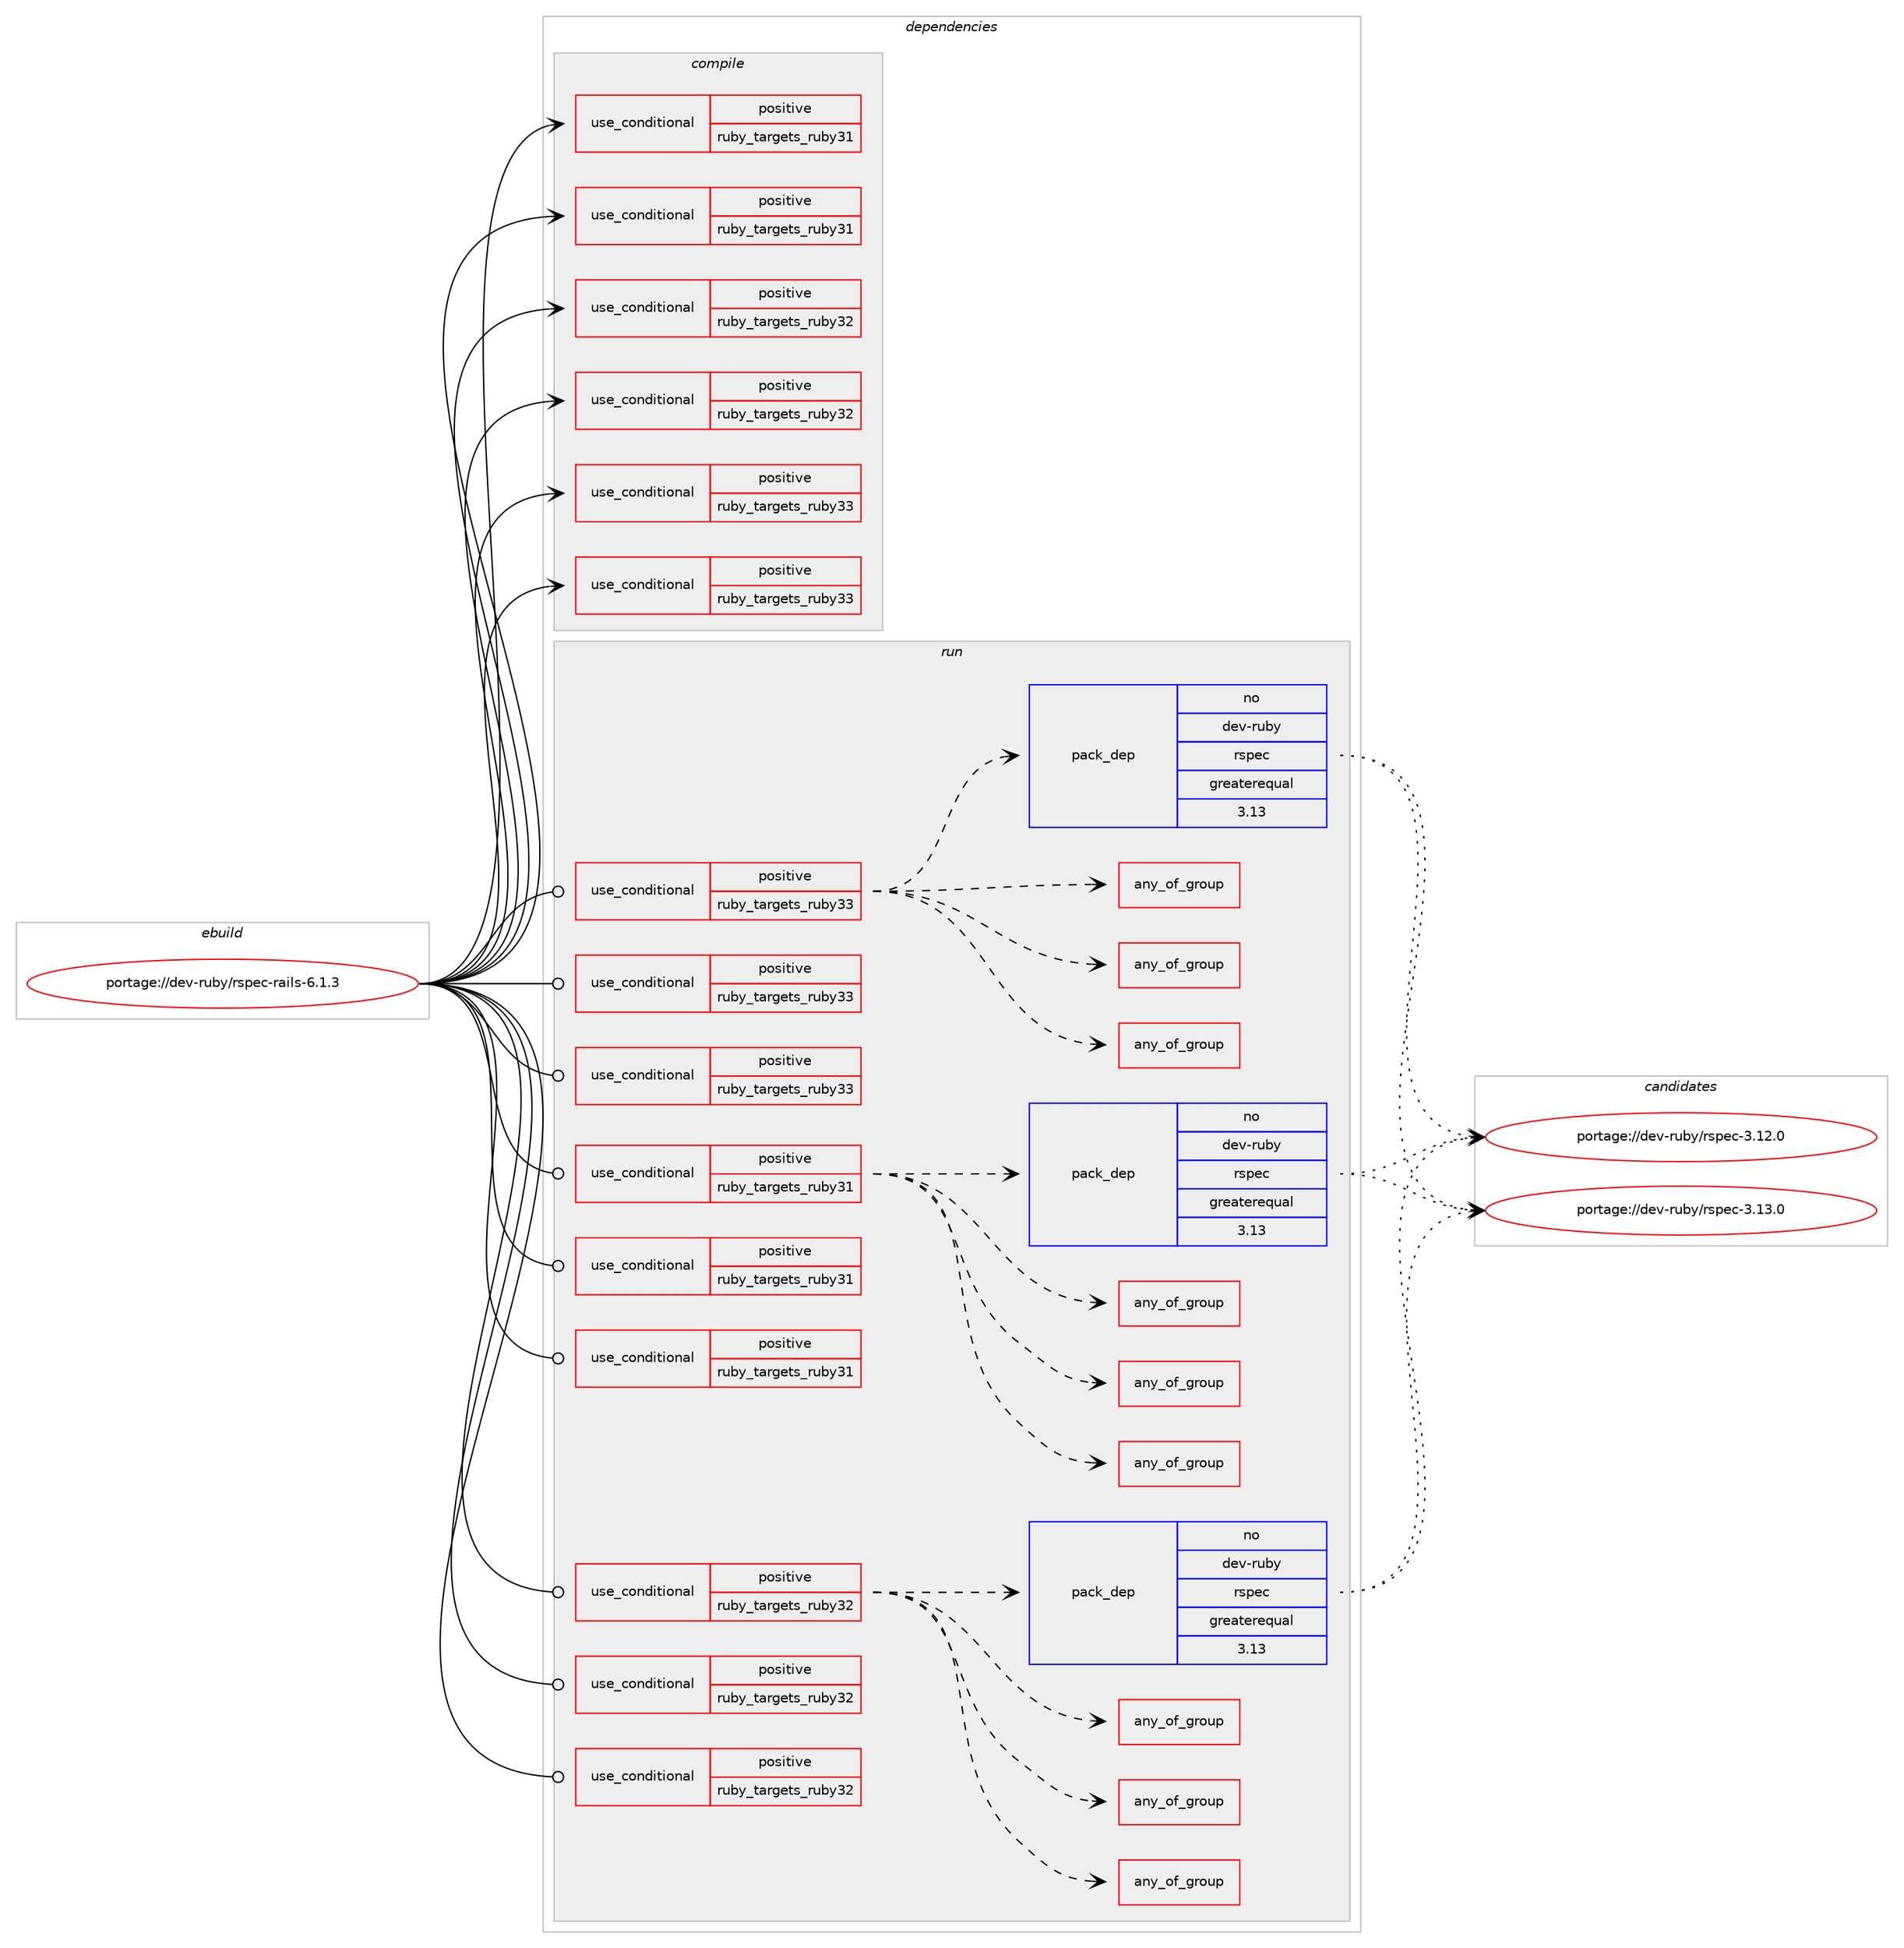 digraph prolog {

# *************
# Graph options
# *************

newrank=true;
concentrate=true;
compound=true;
graph [rankdir=LR,fontname=Helvetica,fontsize=10,ranksep=1.5];#, ranksep=2.5, nodesep=0.2];
edge  [arrowhead=vee];
node  [fontname=Helvetica,fontsize=10];

# **********
# The ebuild
# **********

subgraph cluster_leftcol {
color=gray;
rank=same;
label=<<i>ebuild</i>>;
id [label="portage://dev-ruby/rspec-rails-6.1.3", color=red, width=4, href="../dev-ruby/rspec-rails-6.1.3.svg"];
}

# ****************
# The dependencies
# ****************

subgraph cluster_midcol {
color=gray;
label=<<i>dependencies</i>>;
subgraph cluster_compile {
fillcolor="#eeeeee";
style=filled;
label=<<i>compile</i>>;
subgraph cond53772 {
dependency102496 [label=<<TABLE BORDER="0" CELLBORDER="1" CELLSPACING="0" CELLPADDING="4"><TR><TD ROWSPAN="3" CELLPADDING="10">use_conditional</TD></TR><TR><TD>positive</TD></TR><TR><TD>ruby_targets_ruby31</TD></TR></TABLE>>, shape=none, color=red];
# *** BEGIN UNKNOWN DEPENDENCY TYPE (TODO) ***
# dependency102496 -> package_dependency(portage://dev-ruby/rspec-rails-6.1.3,install,no,dev-lang,ruby,none,[,,],[slot(3.1)],[])
# *** END UNKNOWN DEPENDENCY TYPE (TODO) ***

}
id:e -> dependency102496:w [weight=20,style="solid",arrowhead="vee"];
subgraph cond53773 {
dependency102497 [label=<<TABLE BORDER="0" CELLBORDER="1" CELLSPACING="0" CELLPADDING="4"><TR><TD ROWSPAN="3" CELLPADDING="10">use_conditional</TD></TR><TR><TD>positive</TD></TR><TR><TD>ruby_targets_ruby31</TD></TR></TABLE>>, shape=none, color=red];
# *** BEGIN UNKNOWN DEPENDENCY TYPE (TODO) ***
# dependency102497 -> package_dependency(portage://dev-ruby/rspec-rails-6.1.3,install,no,virtual,rubygems,none,[,,],[],[use(enable(ruby_targets_ruby31),negative)])
# *** END UNKNOWN DEPENDENCY TYPE (TODO) ***

}
id:e -> dependency102497:w [weight=20,style="solid",arrowhead="vee"];
subgraph cond53774 {
dependency102498 [label=<<TABLE BORDER="0" CELLBORDER="1" CELLSPACING="0" CELLPADDING="4"><TR><TD ROWSPAN="3" CELLPADDING="10">use_conditional</TD></TR><TR><TD>positive</TD></TR><TR><TD>ruby_targets_ruby32</TD></TR></TABLE>>, shape=none, color=red];
# *** BEGIN UNKNOWN DEPENDENCY TYPE (TODO) ***
# dependency102498 -> package_dependency(portage://dev-ruby/rspec-rails-6.1.3,install,no,dev-lang,ruby,none,[,,],[slot(3.2)],[])
# *** END UNKNOWN DEPENDENCY TYPE (TODO) ***

}
id:e -> dependency102498:w [weight=20,style="solid",arrowhead="vee"];
subgraph cond53775 {
dependency102499 [label=<<TABLE BORDER="0" CELLBORDER="1" CELLSPACING="0" CELLPADDING="4"><TR><TD ROWSPAN="3" CELLPADDING="10">use_conditional</TD></TR><TR><TD>positive</TD></TR><TR><TD>ruby_targets_ruby32</TD></TR></TABLE>>, shape=none, color=red];
# *** BEGIN UNKNOWN DEPENDENCY TYPE (TODO) ***
# dependency102499 -> package_dependency(portage://dev-ruby/rspec-rails-6.1.3,install,no,virtual,rubygems,none,[,,],[],[use(enable(ruby_targets_ruby32),negative)])
# *** END UNKNOWN DEPENDENCY TYPE (TODO) ***

}
id:e -> dependency102499:w [weight=20,style="solid",arrowhead="vee"];
subgraph cond53776 {
dependency102500 [label=<<TABLE BORDER="0" CELLBORDER="1" CELLSPACING="0" CELLPADDING="4"><TR><TD ROWSPAN="3" CELLPADDING="10">use_conditional</TD></TR><TR><TD>positive</TD></TR><TR><TD>ruby_targets_ruby33</TD></TR></TABLE>>, shape=none, color=red];
# *** BEGIN UNKNOWN DEPENDENCY TYPE (TODO) ***
# dependency102500 -> package_dependency(portage://dev-ruby/rspec-rails-6.1.3,install,no,dev-lang,ruby,none,[,,],[slot(3.3)],[])
# *** END UNKNOWN DEPENDENCY TYPE (TODO) ***

}
id:e -> dependency102500:w [weight=20,style="solid",arrowhead="vee"];
subgraph cond53777 {
dependency102501 [label=<<TABLE BORDER="0" CELLBORDER="1" CELLSPACING="0" CELLPADDING="4"><TR><TD ROWSPAN="3" CELLPADDING="10">use_conditional</TD></TR><TR><TD>positive</TD></TR><TR><TD>ruby_targets_ruby33</TD></TR></TABLE>>, shape=none, color=red];
# *** BEGIN UNKNOWN DEPENDENCY TYPE (TODO) ***
# dependency102501 -> package_dependency(portage://dev-ruby/rspec-rails-6.1.3,install,no,virtual,rubygems,none,[,,],[],[use(enable(ruby_targets_ruby33),negative)])
# *** END UNKNOWN DEPENDENCY TYPE (TODO) ***

}
id:e -> dependency102501:w [weight=20,style="solid",arrowhead="vee"];
}
subgraph cluster_compileandrun {
fillcolor="#eeeeee";
style=filled;
label=<<i>compile and run</i>>;
}
subgraph cluster_run {
fillcolor="#eeeeee";
style=filled;
label=<<i>run</i>>;
subgraph cond53778 {
dependency102502 [label=<<TABLE BORDER="0" CELLBORDER="1" CELLSPACING="0" CELLPADDING="4"><TR><TD ROWSPAN="3" CELLPADDING="10">use_conditional</TD></TR><TR><TD>positive</TD></TR><TR><TD>ruby_targets_ruby31</TD></TR></TABLE>>, shape=none, color=red];
subgraph any1216 {
dependency102503 [label=<<TABLE BORDER="0" CELLBORDER="1" CELLSPACING="0" CELLPADDING="4"><TR><TD CELLPADDING="10">any_of_group</TD></TR></TABLE>>, shape=none, color=red];# *** BEGIN UNKNOWN DEPENDENCY TYPE (TODO) ***
# dependency102503 -> package_dependency(portage://dev-ruby/rspec-rails-6.1.3,run,no,dev-ruby,activesupport,none,[,,],[slot(7.1)],[use(enable(ruby_targets_ruby31),negative)])
# *** END UNKNOWN DEPENDENCY TYPE (TODO) ***

# *** BEGIN UNKNOWN DEPENDENCY TYPE (TODO) ***
# dependency102503 -> package_dependency(portage://dev-ruby/rspec-rails-6.1.3,run,no,dev-ruby,activesupport,none,[,,],[slot(7.0)],[use(enable(ruby_targets_ruby31),negative)])
# *** END UNKNOWN DEPENDENCY TYPE (TODO) ***

# *** BEGIN UNKNOWN DEPENDENCY TYPE (TODO) ***
# dependency102503 -> package_dependency(portage://dev-ruby/rspec-rails-6.1.3,run,no,dev-ruby,activesupport,none,[,,],[slot(6.1)],[use(enable(ruby_targets_ruby31),negative)])
# *** END UNKNOWN DEPENDENCY TYPE (TODO) ***

}
dependency102502:e -> dependency102503:w [weight=20,style="dashed",arrowhead="vee"];
subgraph any1217 {
dependency102504 [label=<<TABLE BORDER="0" CELLBORDER="1" CELLSPACING="0" CELLPADDING="4"><TR><TD CELLPADDING="10">any_of_group</TD></TR></TABLE>>, shape=none, color=red];# *** BEGIN UNKNOWN DEPENDENCY TYPE (TODO) ***
# dependency102504 -> package_dependency(portage://dev-ruby/rspec-rails-6.1.3,run,no,dev-ruby,actionpack,none,[,,],[slot(7.1)],[use(enable(ruby_targets_ruby31),negative)])
# *** END UNKNOWN DEPENDENCY TYPE (TODO) ***

# *** BEGIN UNKNOWN DEPENDENCY TYPE (TODO) ***
# dependency102504 -> package_dependency(portage://dev-ruby/rspec-rails-6.1.3,run,no,dev-ruby,actionpack,none,[,,],[slot(7.0)],[use(enable(ruby_targets_ruby31),negative)])
# *** END UNKNOWN DEPENDENCY TYPE (TODO) ***

# *** BEGIN UNKNOWN DEPENDENCY TYPE (TODO) ***
# dependency102504 -> package_dependency(portage://dev-ruby/rspec-rails-6.1.3,run,no,dev-ruby,actionpack,none,[,,],[slot(6.1)],[use(enable(ruby_targets_ruby31),negative)])
# *** END UNKNOWN DEPENDENCY TYPE (TODO) ***

}
dependency102502:e -> dependency102504:w [weight=20,style="dashed",arrowhead="vee"];
subgraph any1218 {
dependency102505 [label=<<TABLE BORDER="0" CELLBORDER="1" CELLSPACING="0" CELLPADDING="4"><TR><TD CELLPADDING="10">any_of_group</TD></TR></TABLE>>, shape=none, color=red];# *** BEGIN UNKNOWN DEPENDENCY TYPE (TODO) ***
# dependency102505 -> package_dependency(portage://dev-ruby/rspec-rails-6.1.3,run,no,dev-ruby,railties,none,[,,],[slot(7.1)],[use(enable(ruby_targets_ruby31),negative)])
# *** END UNKNOWN DEPENDENCY TYPE (TODO) ***

# *** BEGIN UNKNOWN DEPENDENCY TYPE (TODO) ***
# dependency102505 -> package_dependency(portage://dev-ruby/rspec-rails-6.1.3,run,no,dev-ruby,railties,none,[,,],[slot(7.0)],[use(enable(ruby_targets_ruby31),negative)])
# *** END UNKNOWN DEPENDENCY TYPE (TODO) ***

# *** BEGIN UNKNOWN DEPENDENCY TYPE (TODO) ***
# dependency102505 -> package_dependency(portage://dev-ruby/rspec-rails-6.1.3,run,no,dev-ruby,railties,none,[,,],[slot(6.1)],[use(enable(ruby_targets_ruby31),negative)])
# *** END UNKNOWN DEPENDENCY TYPE (TODO) ***

}
dependency102502:e -> dependency102505:w [weight=20,style="dashed",arrowhead="vee"];
subgraph pack47366 {
dependency102506 [label=<<TABLE BORDER="0" CELLBORDER="1" CELLSPACING="0" CELLPADDING="4" WIDTH="220"><TR><TD ROWSPAN="6" CELLPADDING="30">pack_dep</TD></TR><TR><TD WIDTH="110">no</TD></TR><TR><TD>dev-ruby</TD></TR><TR><TD>rspec</TD></TR><TR><TD>greaterequal</TD></TR><TR><TD>3.13</TD></TR></TABLE>>, shape=none, color=blue];
}
dependency102502:e -> dependency102506:w [weight=20,style="dashed",arrowhead="vee"];
}
id:e -> dependency102502:w [weight=20,style="solid",arrowhead="odot"];
subgraph cond53779 {
dependency102507 [label=<<TABLE BORDER="0" CELLBORDER="1" CELLSPACING="0" CELLPADDING="4"><TR><TD ROWSPAN="3" CELLPADDING="10">use_conditional</TD></TR><TR><TD>positive</TD></TR><TR><TD>ruby_targets_ruby31</TD></TR></TABLE>>, shape=none, color=red];
# *** BEGIN UNKNOWN DEPENDENCY TYPE (TODO) ***
# dependency102507 -> package_dependency(portage://dev-ruby/rspec-rails-6.1.3,run,no,dev-lang,ruby,none,[,,],[slot(3.1)],[])
# *** END UNKNOWN DEPENDENCY TYPE (TODO) ***

}
id:e -> dependency102507:w [weight=20,style="solid",arrowhead="odot"];
subgraph cond53780 {
dependency102508 [label=<<TABLE BORDER="0" CELLBORDER="1" CELLSPACING="0" CELLPADDING="4"><TR><TD ROWSPAN="3" CELLPADDING="10">use_conditional</TD></TR><TR><TD>positive</TD></TR><TR><TD>ruby_targets_ruby31</TD></TR></TABLE>>, shape=none, color=red];
# *** BEGIN UNKNOWN DEPENDENCY TYPE (TODO) ***
# dependency102508 -> package_dependency(portage://dev-ruby/rspec-rails-6.1.3,run,no,virtual,rubygems,none,[,,],[],[use(enable(ruby_targets_ruby31),negative)])
# *** END UNKNOWN DEPENDENCY TYPE (TODO) ***

}
id:e -> dependency102508:w [weight=20,style="solid",arrowhead="odot"];
subgraph cond53781 {
dependency102509 [label=<<TABLE BORDER="0" CELLBORDER="1" CELLSPACING="0" CELLPADDING="4"><TR><TD ROWSPAN="3" CELLPADDING="10">use_conditional</TD></TR><TR><TD>positive</TD></TR><TR><TD>ruby_targets_ruby32</TD></TR></TABLE>>, shape=none, color=red];
subgraph any1219 {
dependency102510 [label=<<TABLE BORDER="0" CELLBORDER="1" CELLSPACING="0" CELLPADDING="4"><TR><TD CELLPADDING="10">any_of_group</TD></TR></TABLE>>, shape=none, color=red];# *** BEGIN UNKNOWN DEPENDENCY TYPE (TODO) ***
# dependency102510 -> package_dependency(portage://dev-ruby/rspec-rails-6.1.3,run,no,dev-ruby,activesupport,none,[,,],[slot(7.1)],[use(enable(ruby_targets_ruby32),negative)])
# *** END UNKNOWN DEPENDENCY TYPE (TODO) ***

# *** BEGIN UNKNOWN DEPENDENCY TYPE (TODO) ***
# dependency102510 -> package_dependency(portage://dev-ruby/rspec-rails-6.1.3,run,no,dev-ruby,activesupport,none,[,,],[slot(7.0)],[use(enable(ruby_targets_ruby32),negative)])
# *** END UNKNOWN DEPENDENCY TYPE (TODO) ***

# *** BEGIN UNKNOWN DEPENDENCY TYPE (TODO) ***
# dependency102510 -> package_dependency(portage://dev-ruby/rspec-rails-6.1.3,run,no,dev-ruby,activesupport,none,[,,],[slot(6.1)],[use(enable(ruby_targets_ruby32),negative)])
# *** END UNKNOWN DEPENDENCY TYPE (TODO) ***

}
dependency102509:e -> dependency102510:w [weight=20,style="dashed",arrowhead="vee"];
subgraph any1220 {
dependency102511 [label=<<TABLE BORDER="0" CELLBORDER="1" CELLSPACING="0" CELLPADDING="4"><TR><TD CELLPADDING="10">any_of_group</TD></TR></TABLE>>, shape=none, color=red];# *** BEGIN UNKNOWN DEPENDENCY TYPE (TODO) ***
# dependency102511 -> package_dependency(portage://dev-ruby/rspec-rails-6.1.3,run,no,dev-ruby,actionpack,none,[,,],[slot(7.1)],[use(enable(ruby_targets_ruby32),negative)])
# *** END UNKNOWN DEPENDENCY TYPE (TODO) ***

# *** BEGIN UNKNOWN DEPENDENCY TYPE (TODO) ***
# dependency102511 -> package_dependency(portage://dev-ruby/rspec-rails-6.1.3,run,no,dev-ruby,actionpack,none,[,,],[slot(7.0)],[use(enable(ruby_targets_ruby32),negative)])
# *** END UNKNOWN DEPENDENCY TYPE (TODO) ***

# *** BEGIN UNKNOWN DEPENDENCY TYPE (TODO) ***
# dependency102511 -> package_dependency(portage://dev-ruby/rspec-rails-6.1.3,run,no,dev-ruby,actionpack,none,[,,],[slot(6.1)],[use(enable(ruby_targets_ruby32),negative)])
# *** END UNKNOWN DEPENDENCY TYPE (TODO) ***

}
dependency102509:e -> dependency102511:w [weight=20,style="dashed",arrowhead="vee"];
subgraph any1221 {
dependency102512 [label=<<TABLE BORDER="0" CELLBORDER="1" CELLSPACING="0" CELLPADDING="4"><TR><TD CELLPADDING="10">any_of_group</TD></TR></TABLE>>, shape=none, color=red];# *** BEGIN UNKNOWN DEPENDENCY TYPE (TODO) ***
# dependency102512 -> package_dependency(portage://dev-ruby/rspec-rails-6.1.3,run,no,dev-ruby,railties,none,[,,],[slot(7.1)],[use(enable(ruby_targets_ruby32),negative)])
# *** END UNKNOWN DEPENDENCY TYPE (TODO) ***

# *** BEGIN UNKNOWN DEPENDENCY TYPE (TODO) ***
# dependency102512 -> package_dependency(portage://dev-ruby/rspec-rails-6.1.3,run,no,dev-ruby,railties,none,[,,],[slot(7.0)],[use(enable(ruby_targets_ruby32),negative)])
# *** END UNKNOWN DEPENDENCY TYPE (TODO) ***

# *** BEGIN UNKNOWN DEPENDENCY TYPE (TODO) ***
# dependency102512 -> package_dependency(portage://dev-ruby/rspec-rails-6.1.3,run,no,dev-ruby,railties,none,[,,],[slot(6.1)],[use(enable(ruby_targets_ruby32),negative)])
# *** END UNKNOWN DEPENDENCY TYPE (TODO) ***

}
dependency102509:e -> dependency102512:w [weight=20,style="dashed",arrowhead="vee"];
subgraph pack47367 {
dependency102513 [label=<<TABLE BORDER="0" CELLBORDER="1" CELLSPACING="0" CELLPADDING="4" WIDTH="220"><TR><TD ROWSPAN="6" CELLPADDING="30">pack_dep</TD></TR><TR><TD WIDTH="110">no</TD></TR><TR><TD>dev-ruby</TD></TR><TR><TD>rspec</TD></TR><TR><TD>greaterequal</TD></TR><TR><TD>3.13</TD></TR></TABLE>>, shape=none, color=blue];
}
dependency102509:e -> dependency102513:w [weight=20,style="dashed",arrowhead="vee"];
}
id:e -> dependency102509:w [weight=20,style="solid",arrowhead="odot"];
subgraph cond53782 {
dependency102514 [label=<<TABLE BORDER="0" CELLBORDER="1" CELLSPACING="0" CELLPADDING="4"><TR><TD ROWSPAN="3" CELLPADDING="10">use_conditional</TD></TR><TR><TD>positive</TD></TR><TR><TD>ruby_targets_ruby32</TD></TR></TABLE>>, shape=none, color=red];
# *** BEGIN UNKNOWN DEPENDENCY TYPE (TODO) ***
# dependency102514 -> package_dependency(portage://dev-ruby/rspec-rails-6.1.3,run,no,dev-lang,ruby,none,[,,],[slot(3.2)],[])
# *** END UNKNOWN DEPENDENCY TYPE (TODO) ***

}
id:e -> dependency102514:w [weight=20,style="solid",arrowhead="odot"];
subgraph cond53783 {
dependency102515 [label=<<TABLE BORDER="0" CELLBORDER="1" CELLSPACING="0" CELLPADDING="4"><TR><TD ROWSPAN="3" CELLPADDING="10">use_conditional</TD></TR><TR><TD>positive</TD></TR><TR><TD>ruby_targets_ruby32</TD></TR></TABLE>>, shape=none, color=red];
# *** BEGIN UNKNOWN DEPENDENCY TYPE (TODO) ***
# dependency102515 -> package_dependency(portage://dev-ruby/rspec-rails-6.1.3,run,no,virtual,rubygems,none,[,,],[],[use(enable(ruby_targets_ruby32),negative)])
# *** END UNKNOWN DEPENDENCY TYPE (TODO) ***

}
id:e -> dependency102515:w [weight=20,style="solid",arrowhead="odot"];
subgraph cond53784 {
dependency102516 [label=<<TABLE BORDER="0" CELLBORDER="1" CELLSPACING="0" CELLPADDING="4"><TR><TD ROWSPAN="3" CELLPADDING="10">use_conditional</TD></TR><TR><TD>positive</TD></TR><TR><TD>ruby_targets_ruby33</TD></TR></TABLE>>, shape=none, color=red];
subgraph any1222 {
dependency102517 [label=<<TABLE BORDER="0" CELLBORDER="1" CELLSPACING="0" CELLPADDING="4"><TR><TD CELLPADDING="10">any_of_group</TD></TR></TABLE>>, shape=none, color=red];# *** BEGIN UNKNOWN DEPENDENCY TYPE (TODO) ***
# dependency102517 -> package_dependency(portage://dev-ruby/rspec-rails-6.1.3,run,no,dev-ruby,activesupport,none,[,,],[slot(7.1)],[use(enable(ruby_targets_ruby33),negative)])
# *** END UNKNOWN DEPENDENCY TYPE (TODO) ***

# *** BEGIN UNKNOWN DEPENDENCY TYPE (TODO) ***
# dependency102517 -> package_dependency(portage://dev-ruby/rspec-rails-6.1.3,run,no,dev-ruby,activesupport,none,[,,],[slot(7.0)],[use(enable(ruby_targets_ruby33),negative)])
# *** END UNKNOWN DEPENDENCY TYPE (TODO) ***

# *** BEGIN UNKNOWN DEPENDENCY TYPE (TODO) ***
# dependency102517 -> package_dependency(portage://dev-ruby/rspec-rails-6.1.3,run,no,dev-ruby,activesupport,none,[,,],[slot(6.1)],[use(enable(ruby_targets_ruby33),negative)])
# *** END UNKNOWN DEPENDENCY TYPE (TODO) ***

}
dependency102516:e -> dependency102517:w [weight=20,style="dashed",arrowhead="vee"];
subgraph any1223 {
dependency102518 [label=<<TABLE BORDER="0" CELLBORDER="1" CELLSPACING="0" CELLPADDING="4"><TR><TD CELLPADDING="10">any_of_group</TD></TR></TABLE>>, shape=none, color=red];# *** BEGIN UNKNOWN DEPENDENCY TYPE (TODO) ***
# dependency102518 -> package_dependency(portage://dev-ruby/rspec-rails-6.1.3,run,no,dev-ruby,actionpack,none,[,,],[slot(7.1)],[use(enable(ruby_targets_ruby33),negative)])
# *** END UNKNOWN DEPENDENCY TYPE (TODO) ***

# *** BEGIN UNKNOWN DEPENDENCY TYPE (TODO) ***
# dependency102518 -> package_dependency(portage://dev-ruby/rspec-rails-6.1.3,run,no,dev-ruby,actionpack,none,[,,],[slot(7.0)],[use(enable(ruby_targets_ruby33),negative)])
# *** END UNKNOWN DEPENDENCY TYPE (TODO) ***

# *** BEGIN UNKNOWN DEPENDENCY TYPE (TODO) ***
# dependency102518 -> package_dependency(portage://dev-ruby/rspec-rails-6.1.3,run,no,dev-ruby,actionpack,none,[,,],[slot(6.1)],[use(enable(ruby_targets_ruby33),negative)])
# *** END UNKNOWN DEPENDENCY TYPE (TODO) ***

}
dependency102516:e -> dependency102518:w [weight=20,style="dashed",arrowhead="vee"];
subgraph any1224 {
dependency102519 [label=<<TABLE BORDER="0" CELLBORDER="1" CELLSPACING="0" CELLPADDING="4"><TR><TD CELLPADDING="10">any_of_group</TD></TR></TABLE>>, shape=none, color=red];# *** BEGIN UNKNOWN DEPENDENCY TYPE (TODO) ***
# dependency102519 -> package_dependency(portage://dev-ruby/rspec-rails-6.1.3,run,no,dev-ruby,railties,none,[,,],[slot(7.1)],[use(enable(ruby_targets_ruby33),negative)])
# *** END UNKNOWN DEPENDENCY TYPE (TODO) ***

# *** BEGIN UNKNOWN DEPENDENCY TYPE (TODO) ***
# dependency102519 -> package_dependency(portage://dev-ruby/rspec-rails-6.1.3,run,no,dev-ruby,railties,none,[,,],[slot(7.0)],[use(enable(ruby_targets_ruby33),negative)])
# *** END UNKNOWN DEPENDENCY TYPE (TODO) ***

# *** BEGIN UNKNOWN DEPENDENCY TYPE (TODO) ***
# dependency102519 -> package_dependency(portage://dev-ruby/rspec-rails-6.1.3,run,no,dev-ruby,railties,none,[,,],[slot(6.1)],[use(enable(ruby_targets_ruby33),negative)])
# *** END UNKNOWN DEPENDENCY TYPE (TODO) ***

}
dependency102516:e -> dependency102519:w [weight=20,style="dashed",arrowhead="vee"];
subgraph pack47368 {
dependency102520 [label=<<TABLE BORDER="0" CELLBORDER="1" CELLSPACING="0" CELLPADDING="4" WIDTH="220"><TR><TD ROWSPAN="6" CELLPADDING="30">pack_dep</TD></TR><TR><TD WIDTH="110">no</TD></TR><TR><TD>dev-ruby</TD></TR><TR><TD>rspec</TD></TR><TR><TD>greaterequal</TD></TR><TR><TD>3.13</TD></TR></TABLE>>, shape=none, color=blue];
}
dependency102516:e -> dependency102520:w [weight=20,style="dashed",arrowhead="vee"];
}
id:e -> dependency102516:w [weight=20,style="solid",arrowhead="odot"];
subgraph cond53785 {
dependency102521 [label=<<TABLE BORDER="0" CELLBORDER="1" CELLSPACING="0" CELLPADDING="4"><TR><TD ROWSPAN="3" CELLPADDING="10">use_conditional</TD></TR><TR><TD>positive</TD></TR><TR><TD>ruby_targets_ruby33</TD></TR></TABLE>>, shape=none, color=red];
# *** BEGIN UNKNOWN DEPENDENCY TYPE (TODO) ***
# dependency102521 -> package_dependency(portage://dev-ruby/rspec-rails-6.1.3,run,no,dev-lang,ruby,none,[,,],[slot(3.3)],[])
# *** END UNKNOWN DEPENDENCY TYPE (TODO) ***

}
id:e -> dependency102521:w [weight=20,style="solid",arrowhead="odot"];
subgraph cond53786 {
dependency102522 [label=<<TABLE BORDER="0" CELLBORDER="1" CELLSPACING="0" CELLPADDING="4"><TR><TD ROWSPAN="3" CELLPADDING="10">use_conditional</TD></TR><TR><TD>positive</TD></TR><TR><TD>ruby_targets_ruby33</TD></TR></TABLE>>, shape=none, color=red];
# *** BEGIN UNKNOWN DEPENDENCY TYPE (TODO) ***
# dependency102522 -> package_dependency(portage://dev-ruby/rspec-rails-6.1.3,run,no,virtual,rubygems,none,[,,],[],[use(enable(ruby_targets_ruby33),negative)])
# *** END UNKNOWN DEPENDENCY TYPE (TODO) ***

}
id:e -> dependency102522:w [weight=20,style="solid",arrowhead="odot"];
}
}

# **************
# The candidates
# **************

subgraph cluster_choices {
rank=same;
color=gray;
label=<<i>candidates</i>>;

subgraph choice47366 {
color=black;
nodesep=1;
choice1001011184511411798121471141151121019945514649504648 [label="portage://dev-ruby/rspec-3.12.0", color=red, width=4,href="../dev-ruby/rspec-3.12.0.svg"];
choice1001011184511411798121471141151121019945514649514648 [label="portage://dev-ruby/rspec-3.13.0", color=red, width=4,href="../dev-ruby/rspec-3.13.0.svg"];
dependency102506:e -> choice1001011184511411798121471141151121019945514649504648:w [style=dotted,weight="100"];
dependency102506:e -> choice1001011184511411798121471141151121019945514649514648:w [style=dotted,weight="100"];
}
subgraph choice47367 {
color=black;
nodesep=1;
choice1001011184511411798121471141151121019945514649504648 [label="portage://dev-ruby/rspec-3.12.0", color=red, width=4,href="../dev-ruby/rspec-3.12.0.svg"];
choice1001011184511411798121471141151121019945514649514648 [label="portage://dev-ruby/rspec-3.13.0", color=red, width=4,href="../dev-ruby/rspec-3.13.0.svg"];
dependency102513:e -> choice1001011184511411798121471141151121019945514649504648:w [style=dotted,weight="100"];
dependency102513:e -> choice1001011184511411798121471141151121019945514649514648:w [style=dotted,weight="100"];
}
subgraph choice47368 {
color=black;
nodesep=1;
choice1001011184511411798121471141151121019945514649504648 [label="portage://dev-ruby/rspec-3.12.0", color=red, width=4,href="../dev-ruby/rspec-3.12.0.svg"];
choice1001011184511411798121471141151121019945514649514648 [label="portage://dev-ruby/rspec-3.13.0", color=red, width=4,href="../dev-ruby/rspec-3.13.0.svg"];
dependency102520:e -> choice1001011184511411798121471141151121019945514649504648:w [style=dotted,weight="100"];
dependency102520:e -> choice1001011184511411798121471141151121019945514649514648:w [style=dotted,weight="100"];
}
}

}
